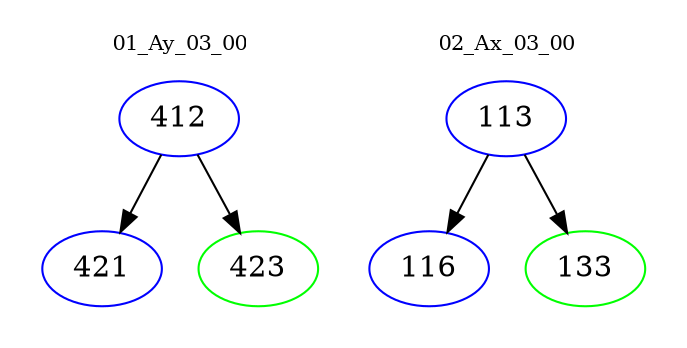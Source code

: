 digraph{
subgraph cluster_0 {
color = white
label = "01_Ay_03_00";
fontsize=10;
T0_412 [label="412", color="blue"]
T0_412 -> T0_421 [color="black"]
T0_421 [label="421", color="blue"]
T0_412 -> T0_423 [color="black"]
T0_423 [label="423", color="green"]
}
subgraph cluster_1 {
color = white
label = "02_Ax_03_00";
fontsize=10;
T1_113 [label="113", color="blue"]
T1_113 -> T1_116 [color="black"]
T1_116 [label="116", color="blue"]
T1_113 -> T1_133 [color="black"]
T1_133 [label="133", color="green"]
}
}
